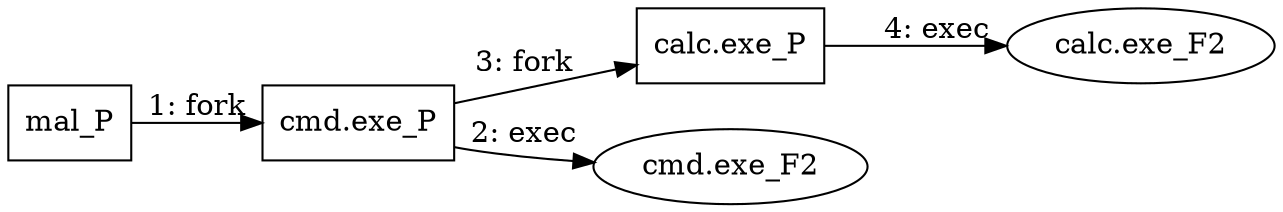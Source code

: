 digraph "T1053.005" {
rankdir="LR"
size="9"
fixedsize="false"
splines="true"
nodesep=0.3
ranksep=0
fontsize=10
overlap="scalexy"
engine= "neato"
	"mal_P" [node_type=Process shape=box]
	"cmd.exe_P" [node_type=Process shape=box]
	"calc.exe_P" [node_type=Process shape=box]
	"cmd.exe_F2" [node_type=File shape=ellipse]
	"calc.exe_F2" [node_type=File shape=ellipse]
	"mal_P" -> "cmd.exe_P" [label="1: fork"]
	"cmd.exe_P" -> "cmd.exe_F2" [label="2: exec"]
	"cmd.exe_P" -> "calc.exe_P" [label="3: fork"]
	"calc.exe_P" -> "calc.exe_F2" [label="4: exec"]
}
